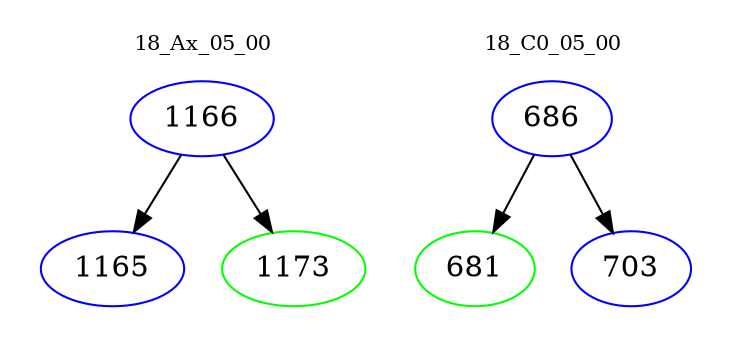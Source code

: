 digraph{
subgraph cluster_0 {
color = white
label = "18_Ax_05_00";
fontsize=10;
T0_1166 [label="1166", color="blue"]
T0_1166 -> T0_1165 [color="black"]
T0_1165 [label="1165", color="blue"]
T0_1166 -> T0_1173 [color="black"]
T0_1173 [label="1173", color="green"]
}
subgraph cluster_1 {
color = white
label = "18_C0_05_00";
fontsize=10;
T1_686 [label="686", color="blue"]
T1_686 -> T1_681 [color="black"]
T1_681 [label="681", color="green"]
T1_686 -> T1_703 [color="black"]
T1_703 [label="703", color="blue"]
}
}
